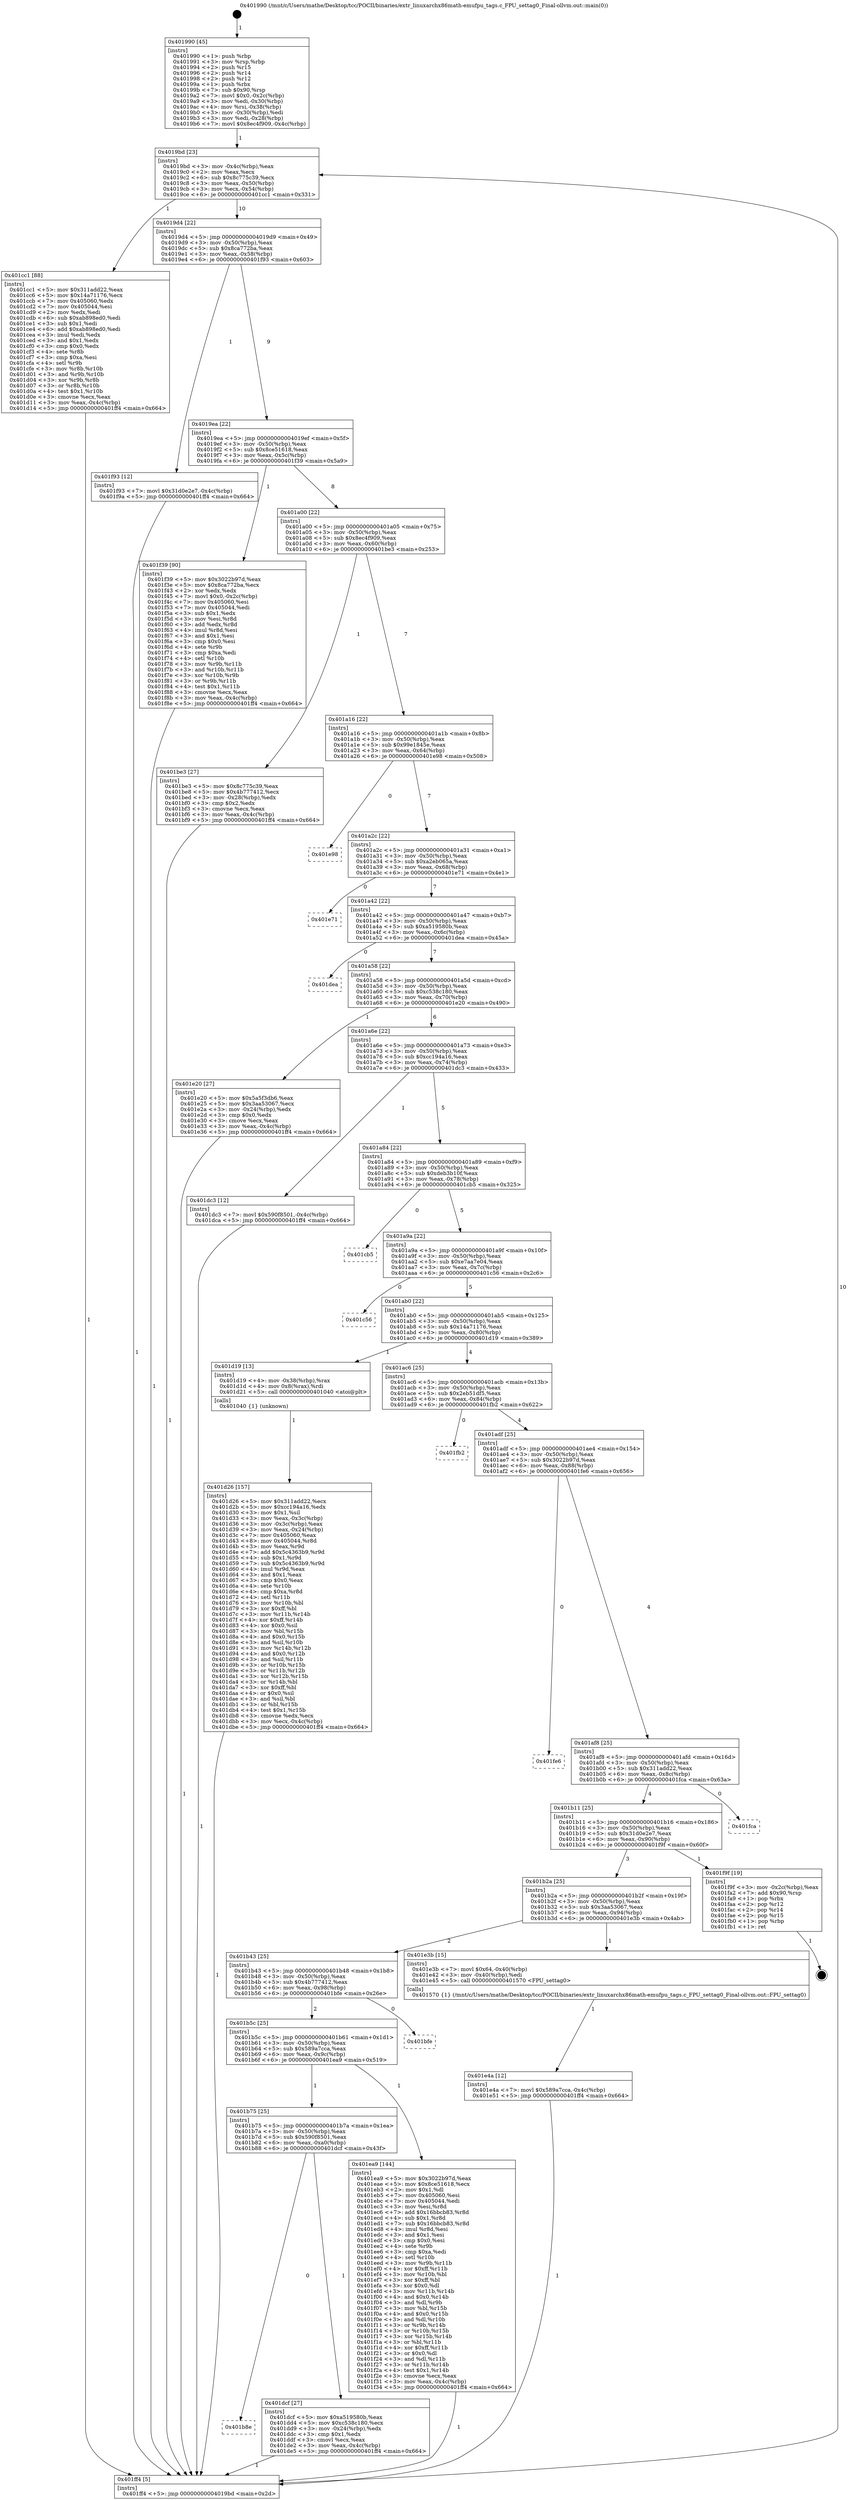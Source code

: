 digraph "0x401990" {
  label = "0x401990 (/mnt/c/Users/mathe/Desktop/tcc/POCII/binaries/extr_linuxarchx86math-emufpu_tags.c_FPU_settag0_Final-ollvm.out::main(0))"
  labelloc = "t"
  node[shape=record]

  Entry [label="",width=0.3,height=0.3,shape=circle,fillcolor=black,style=filled]
  "0x4019bd" [label="{
     0x4019bd [23]\l
     | [instrs]\l
     &nbsp;&nbsp;0x4019bd \<+3\>: mov -0x4c(%rbp),%eax\l
     &nbsp;&nbsp;0x4019c0 \<+2\>: mov %eax,%ecx\l
     &nbsp;&nbsp;0x4019c2 \<+6\>: sub $0x8c775c39,%ecx\l
     &nbsp;&nbsp;0x4019c8 \<+3\>: mov %eax,-0x50(%rbp)\l
     &nbsp;&nbsp;0x4019cb \<+3\>: mov %ecx,-0x54(%rbp)\l
     &nbsp;&nbsp;0x4019ce \<+6\>: je 0000000000401cc1 \<main+0x331\>\l
  }"]
  "0x401cc1" [label="{
     0x401cc1 [88]\l
     | [instrs]\l
     &nbsp;&nbsp;0x401cc1 \<+5\>: mov $0x311add22,%eax\l
     &nbsp;&nbsp;0x401cc6 \<+5\>: mov $0x14a71176,%ecx\l
     &nbsp;&nbsp;0x401ccb \<+7\>: mov 0x405060,%edx\l
     &nbsp;&nbsp;0x401cd2 \<+7\>: mov 0x405044,%esi\l
     &nbsp;&nbsp;0x401cd9 \<+2\>: mov %edx,%edi\l
     &nbsp;&nbsp;0x401cdb \<+6\>: sub $0xab898ed0,%edi\l
     &nbsp;&nbsp;0x401ce1 \<+3\>: sub $0x1,%edi\l
     &nbsp;&nbsp;0x401ce4 \<+6\>: add $0xab898ed0,%edi\l
     &nbsp;&nbsp;0x401cea \<+3\>: imul %edi,%edx\l
     &nbsp;&nbsp;0x401ced \<+3\>: and $0x1,%edx\l
     &nbsp;&nbsp;0x401cf0 \<+3\>: cmp $0x0,%edx\l
     &nbsp;&nbsp;0x401cf3 \<+4\>: sete %r8b\l
     &nbsp;&nbsp;0x401cf7 \<+3\>: cmp $0xa,%esi\l
     &nbsp;&nbsp;0x401cfa \<+4\>: setl %r9b\l
     &nbsp;&nbsp;0x401cfe \<+3\>: mov %r8b,%r10b\l
     &nbsp;&nbsp;0x401d01 \<+3\>: and %r9b,%r10b\l
     &nbsp;&nbsp;0x401d04 \<+3\>: xor %r9b,%r8b\l
     &nbsp;&nbsp;0x401d07 \<+3\>: or %r8b,%r10b\l
     &nbsp;&nbsp;0x401d0a \<+4\>: test $0x1,%r10b\l
     &nbsp;&nbsp;0x401d0e \<+3\>: cmovne %ecx,%eax\l
     &nbsp;&nbsp;0x401d11 \<+3\>: mov %eax,-0x4c(%rbp)\l
     &nbsp;&nbsp;0x401d14 \<+5\>: jmp 0000000000401ff4 \<main+0x664\>\l
  }"]
  "0x4019d4" [label="{
     0x4019d4 [22]\l
     | [instrs]\l
     &nbsp;&nbsp;0x4019d4 \<+5\>: jmp 00000000004019d9 \<main+0x49\>\l
     &nbsp;&nbsp;0x4019d9 \<+3\>: mov -0x50(%rbp),%eax\l
     &nbsp;&nbsp;0x4019dc \<+5\>: sub $0x8ca772ba,%eax\l
     &nbsp;&nbsp;0x4019e1 \<+3\>: mov %eax,-0x58(%rbp)\l
     &nbsp;&nbsp;0x4019e4 \<+6\>: je 0000000000401f93 \<main+0x603\>\l
  }"]
  Exit [label="",width=0.3,height=0.3,shape=circle,fillcolor=black,style=filled,peripheries=2]
  "0x401f93" [label="{
     0x401f93 [12]\l
     | [instrs]\l
     &nbsp;&nbsp;0x401f93 \<+7\>: movl $0x31d0e2e7,-0x4c(%rbp)\l
     &nbsp;&nbsp;0x401f9a \<+5\>: jmp 0000000000401ff4 \<main+0x664\>\l
  }"]
  "0x4019ea" [label="{
     0x4019ea [22]\l
     | [instrs]\l
     &nbsp;&nbsp;0x4019ea \<+5\>: jmp 00000000004019ef \<main+0x5f\>\l
     &nbsp;&nbsp;0x4019ef \<+3\>: mov -0x50(%rbp),%eax\l
     &nbsp;&nbsp;0x4019f2 \<+5\>: sub $0x8ce51618,%eax\l
     &nbsp;&nbsp;0x4019f7 \<+3\>: mov %eax,-0x5c(%rbp)\l
     &nbsp;&nbsp;0x4019fa \<+6\>: je 0000000000401f39 \<main+0x5a9\>\l
  }"]
  "0x401e4a" [label="{
     0x401e4a [12]\l
     | [instrs]\l
     &nbsp;&nbsp;0x401e4a \<+7\>: movl $0x589a7cca,-0x4c(%rbp)\l
     &nbsp;&nbsp;0x401e51 \<+5\>: jmp 0000000000401ff4 \<main+0x664\>\l
  }"]
  "0x401f39" [label="{
     0x401f39 [90]\l
     | [instrs]\l
     &nbsp;&nbsp;0x401f39 \<+5\>: mov $0x3022b97d,%eax\l
     &nbsp;&nbsp;0x401f3e \<+5\>: mov $0x8ca772ba,%ecx\l
     &nbsp;&nbsp;0x401f43 \<+2\>: xor %edx,%edx\l
     &nbsp;&nbsp;0x401f45 \<+7\>: movl $0x0,-0x2c(%rbp)\l
     &nbsp;&nbsp;0x401f4c \<+7\>: mov 0x405060,%esi\l
     &nbsp;&nbsp;0x401f53 \<+7\>: mov 0x405044,%edi\l
     &nbsp;&nbsp;0x401f5a \<+3\>: sub $0x1,%edx\l
     &nbsp;&nbsp;0x401f5d \<+3\>: mov %esi,%r8d\l
     &nbsp;&nbsp;0x401f60 \<+3\>: add %edx,%r8d\l
     &nbsp;&nbsp;0x401f63 \<+4\>: imul %r8d,%esi\l
     &nbsp;&nbsp;0x401f67 \<+3\>: and $0x1,%esi\l
     &nbsp;&nbsp;0x401f6a \<+3\>: cmp $0x0,%esi\l
     &nbsp;&nbsp;0x401f6d \<+4\>: sete %r9b\l
     &nbsp;&nbsp;0x401f71 \<+3\>: cmp $0xa,%edi\l
     &nbsp;&nbsp;0x401f74 \<+4\>: setl %r10b\l
     &nbsp;&nbsp;0x401f78 \<+3\>: mov %r9b,%r11b\l
     &nbsp;&nbsp;0x401f7b \<+3\>: and %r10b,%r11b\l
     &nbsp;&nbsp;0x401f7e \<+3\>: xor %r10b,%r9b\l
     &nbsp;&nbsp;0x401f81 \<+3\>: or %r9b,%r11b\l
     &nbsp;&nbsp;0x401f84 \<+4\>: test $0x1,%r11b\l
     &nbsp;&nbsp;0x401f88 \<+3\>: cmovne %ecx,%eax\l
     &nbsp;&nbsp;0x401f8b \<+3\>: mov %eax,-0x4c(%rbp)\l
     &nbsp;&nbsp;0x401f8e \<+5\>: jmp 0000000000401ff4 \<main+0x664\>\l
  }"]
  "0x401a00" [label="{
     0x401a00 [22]\l
     | [instrs]\l
     &nbsp;&nbsp;0x401a00 \<+5\>: jmp 0000000000401a05 \<main+0x75\>\l
     &nbsp;&nbsp;0x401a05 \<+3\>: mov -0x50(%rbp),%eax\l
     &nbsp;&nbsp;0x401a08 \<+5\>: sub $0x8ec4f909,%eax\l
     &nbsp;&nbsp;0x401a0d \<+3\>: mov %eax,-0x60(%rbp)\l
     &nbsp;&nbsp;0x401a10 \<+6\>: je 0000000000401be3 \<main+0x253\>\l
  }"]
  "0x401b8e" [label="{
     0x401b8e\l
  }", style=dashed]
  "0x401be3" [label="{
     0x401be3 [27]\l
     | [instrs]\l
     &nbsp;&nbsp;0x401be3 \<+5\>: mov $0x8c775c39,%eax\l
     &nbsp;&nbsp;0x401be8 \<+5\>: mov $0x4b777412,%ecx\l
     &nbsp;&nbsp;0x401bed \<+3\>: mov -0x28(%rbp),%edx\l
     &nbsp;&nbsp;0x401bf0 \<+3\>: cmp $0x2,%edx\l
     &nbsp;&nbsp;0x401bf3 \<+3\>: cmovne %ecx,%eax\l
     &nbsp;&nbsp;0x401bf6 \<+3\>: mov %eax,-0x4c(%rbp)\l
     &nbsp;&nbsp;0x401bf9 \<+5\>: jmp 0000000000401ff4 \<main+0x664\>\l
  }"]
  "0x401a16" [label="{
     0x401a16 [22]\l
     | [instrs]\l
     &nbsp;&nbsp;0x401a16 \<+5\>: jmp 0000000000401a1b \<main+0x8b\>\l
     &nbsp;&nbsp;0x401a1b \<+3\>: mov -0x50(%rbp),%eax\l
     &nbsp;&nbsp;0x401a1e \<+5\>: sub $0x99e1845e,%eax\l
     &nbsp;&nbsp;0x401a23 \<+3\>: mov %eax,-0x64(%rbp)\l
     &nbsp;&nbsp;0x401a26 \<+6\>: je 0000000000401e98 \<main+0x508\>\l
  }"]
  "0x401ff4" [label="{
     0x401ff4 [5]\l
     | [instrs]\l
     &nbsp;&nbsp;0x401ff4 \<+5\>: jmp 00000000004019bd \<main+0x2d\>\l
  }"]
  "0x401990" [label="{
     0x401990 [45]\l
     | [instrs]\l
     &nbsp;&nbsp;0x401990 \<+1\>: push %rbp\l
     &nbsp;&nbsp;0x401991 \<+3\>: mov %rsp,%rbp\l
     &nbsp;&nbsp;0x401994 \<+2\>: push %r15\l
     &nbsp;&nbsp;0x401996 \<+2\>: push %r14\l
     &nbsp;&nbsp;0x401998 \<+2\>: push %r12\l
     &nbsp;&nbsp;0x40199a \<+1\>: push %rbx\l
     &nbsp;&nbsp;0x40199b \<+7\>: sub $0x90,%rsp\l
     &nbsp;&nbsp;0x4019a2 \<+7\>: movl $0x0,-0x2c(%rbp)\l
     &nbsp;&nbsp;0x4019a9 \<+3\>: mov %edi,-0x30(%rbp)\l
     &nbsp;&nbsp;0x4019ac \<+4\>: mov %rsi,-0x38(%rbp)\l
     &nbsp;&nbsp;0x4019b0 \<+3\>: mov -0x30(%rbp),%edi\l
     &nbsp;&nbsp;0x4019b3 \<+3\>: mov %edi,-0x28(%rbp)\l
     &nbsp;&nbsp;0x4019b6 \<+7\>: movl $0x8ec4f909,-0x4c(%rbp)\l
  }"]
  "0x401dcf" [label="{
     0x401dcf [27]\l
     | [instrs]\l
     &nbsp;&nbsp;0x401dcf \<+5\>: mov $0xa519580b,%eax\l
     &nbsp;&nbsp;0x401dd4 \<+5\>: mov $0xc538c180,%ecx\l
     &nbsp;&nbsp;0x401dd9 \<+3\>: mov -0x24(%rbp),%edx\l
     &nbsp;&nbsp;0x401ddc \<+3\>: cmp $0x1,%edx\l
     &nbsp;&nbsp;0x401ddf \<+3\>: cmovl %ecx,%eax\l
     &nbsp;&nbsp;0x401de2 \<+3\>: mov %eax,-0x4c(%rbp)\l
     &nbsp;&nbsp;0x401de5 \<+5\>: jmp 0000000000401ff4 \<main+0x664\>\l
  }"]
  "0x401e98" [label="{
     0x401e98\l
  }", style=dashed]
  "0x401a2c" [label="{
     0x401a2c [22]\l
     | [instrs]\l
     &nbsp;&nbsp;0x401a2c \<+5\>: jmp 0000000000401a31 \<main+0xa1\>\l
     &nbsp;&nbsp;0x401a31 \<+3\>: mov -0x50(%rbp),%eax\l
     &nbsp;&nbsp;0x401a34 \<+5\>: sub $0xa2eb065a,%eax\l
     &nbsp;&nbsp;0x401a39 \<+3\>: mov %eax,-0x68(%rbp)\l
     &nbsp;&nbsp;0x401a3c \<+6\>: je 0000000000401e71 \<main+0x4e1\>\l
  }"]
  "0x401b75" [label="{
     0x401b75 [25]\l
     | [instrs]\l
     &nbsp;&nbsp;0x401b75 \<+5\>: jmp 0000000000401b7a \<main+0x1ea\>\l
     &nbsp;&nbsp;0x401b7a \<+3\>: mov -0x50(%rbp),%eax\l
     &nbsp;&nbsp;0x401b7d \<+5\>: sub $0x590f8501,%eax\l
     &nbsp;&nbsp;0x401b82 \<+6\>: mov %eax,-0xa0(%rbp)\l
     &nbsp;&nbsp;0x401b88 \<+6\>: je 0000000000401dcf \<main+0x43f\>\l
  }"]
  "0x401e71" [label="{
     0x401e71\l
  }", style=dashed]
  "0x401a42" [label="{
     0x401a42 [22]\l
     | [instrs]\l
     &nbsp;&nbsp;0x401a42 \<+5\>: jmp 0000000000401a47 \<main+0xb7\>\l
     &nbsp;&nbsp;0x401a47 \<+3\>: mov -0x50(%rbp),%eax\l
     &nbsp;&nbsp;0x401a4a \<+5\>: sub $0xa519580b,%eax\l
     &nbsp;&nbsp;0x401a4f \<+3\>: mov %eax,-0x6c(%rbp)\l
     &nbsp;&nbsp;0x401a52 \<+6\>: je 0000000000401dea \<main+0x45a\>\l
  }"]
  "0x401ea9" [label="{
     0x401ea9 [144]\l
     | [instrs]\l
     &nbsp;&nbsp;0x401ea9 \<+5\>: mov $0x3022b97d,%eax\l
     &nbsp;&nbsp;0x401eae \<+5\>: mov $0x8ce51618,%ecx\l
     &nbsp;&nbsp;0x401eb3 \<+2\>: mov $0x1,%dl\l
     &nbsp;&nbsp;0x401eb5 \<+7\>: mov 0x405060,%esi\l
     &nbsp;&nbsp;0x401ebc \<+7\>: mov 0x405044,%edi\l
     &nbsp;&nbsp;0x401ec3 \<+3\>: mov %esi,%r8d\l
     &nbsp;&nbsp;0x401ec6 \<+7\>: add $0x16bbcb83,%r8d\l
     &nbsp;&nbsp;0x401ecd \<+4\>: sub $0x1,%r8d\l
     &nbsp;&nbsp;0x401ed1 \<+7\>: sub $0x16bbcb83,%r8d\l
     &nbsp;&nbsp;0x401ed8 \<+4\>: imul %r8d,%esi\l
     &nbsp;&nbsp;0x401edc \<+3\>: and $0x1,%esi\l
     &nbsp;&nbsp;0x401edf \<+3\>: cmp $0x0,%esi\l
     &nbsp;&nbsp;0x401ee2 \<+4\>: sete %r9b\l
     &nbsp;&nbsp;0x401ee6 \<+3\>: cmp $0xa,%edi\l
     &nbsp;&nbsp;0x401ee9 \<+4\>: setl %r10b\l
     &nbsp;&nbsp;0x401eed \<+3\>: mov %r9b,%r11b\l
     &nbsp;&nbsp;0x401ef0 \<+4\>: xor $0xff,%r11b\l
     &nbsp;&nbsp;0x401ef4 \<+3\>: mov %r10b,%bl\l
     &nbsp;&nbsp;0x401ef7 \<+3\>: xor $0xff,%bl\l
     &nbsp;&nbsp;0x401efa \<+3\>: xor $0x0,%dl\l
     &nbsp;&nbsp;0x401efd \<+3\>: mov %r11b,%r14b\l
     &nbsp;&nbsp;0x401f00 \<+4\>: and $0x0,%r14b\l
     &nbsp;&nbsp;0x401f04 \<+3\>: and %dl,%r9b\l
     &nbsp;&nbsp;0x401f07 \<+3\>: mov %bl,%r15b\l
     &nbsp;&nbsp;0x401f0a \<+4\>: and $0x0,%r15b\l
     &nbsp;&nbsp;0x401f0e \<+3\>: and %dl,%r10b\l
     &nbsp;&nbsp;0x401f11 \<+3\>: or %r9b,%r14b\l
     &nbsp;&nbsp;0x401f14 \<+3\>: or %r10b,%r15b\l
     &nbsp;&nbsp;0x401f17 \<+3\>: xor %r15b,%r14b\l
     &nbsp;&nbsp;0x401f1a \<+3\>: or %bl,%r11b\l
     &nbsp;&nbsp;0x401f1d \<+4\>: xor $0xff,%r11b\l
     &nbsp;&nbsp;0x401f21 \<+3\>: or $0x0,%dl\l
     &nbsp;&nbsp;0x401f24 \<+3\>: and %dl,%r11b\l
     &nbsp;&nbsp;0x401f27 \<+3\>: or %r11b,%r14b\l
     &nbsp;&nbsp;0x401f2a \<+4\>: test $0x1,%r14b\l
     &nbsp;&nbsp;0x401f2e \<+3\>: cmovne %ecx,%eax\l
     &nbsp;&nbsp;0x401f31 \<+3\>: mov %eax,-0x4c(%rbp)\l
     &nbsp;&nbsp;0x401f34 \<+5\>: jmp 0000000000401ff4 \<main+0x664\>\l
  }"]
  "0x401dea" [label="{
     0x401dea\l
  }", style=dashed]
  "0x401a58" [label="{
     0x401a58 [22]\l
     | [instrs]\l
     &nbsp;&nbsp;0x401a58 \<+5\>: jmp 0000000000401a5d \<main+0xcd\>\l
     &nbsp;&nbsp;0x401a5d \<+3\>: mov -0x50(%rbp),%eax\l
     &nbsp;&nbsp;0x401a60 \<+5\>: sub $0xc538c180,%eax\l
     &nbsp;&nbsp;0x401a65 \<+3\>: mov %eax,-0x70(%rbp)\l
     &nbsp;&nbsp;0x401a68 \<+6\>: je 0000000000401e20 \<main+0x490\>\l
  }"]
  "0x401b5c" [label="{
     0x401b5c [25]\l
     | [instrs]\l
     &nbsp;&nbsp;0x401b5c \<+5\>: jmp 0000000000401b61 \<main+0x1d1\>\l
     &nbsp;&nbsp;0x401b61 \<+3\>: mov -0x50(%rbp),%eax\l
     &nbsp;&nbsp;0x401b64 \<+5\>: sub $0x589a7cca,%eax\l
     &nbsp;&nbsp;0x401b69 \<+6\>: mov %eax,-0x9c(%rbp)\l
     &nbsp;&nbsp;0x401b6f \<+6\>: je 0000000000401ea9 \<main+0x519\>\l
  }"]
  "0x401e20" [label="{
     0x401e20 [27]\l
     | [instrs]\l
     &nbsp;&nbsp;0x401e20 \<+5\>: mov $0x5a5f3db6,%eax\l
     &nbsp;&nbsp;0x401e25 \<+5\>: mov $0x3aa53067,%ecx\l
     &nbsp;&nbsp;0x401e2a \<+3\>: mov -0x24(%rbp),%edx\l
     &nbsp;&nbsp;0x401e2d \<+3\>: cmp $0x0,%edx\l
     &nbsp;&nbsp;0x401e30 \<+3\>: cmove %ecx,%eax\l
     &nbsp;&nbsp;0x401e33 \<+3\>: mov %eax,-0x4c(%rbp)\l
     &nbsp;&nbsp;0x401e36 \<+5\>: jmp 0000000000401ff4 \<main+0x664\>\l
  }"]
  "0x401a6e" [label="{
     0x401a6e [22]\l
     | [instrs]\l
     &nbsp;&nbsp;0x401a6e \<+5\>: jmp 0000000000401a73 \<main+0xe3\>\l
     &nbsp;&nbsp;0x401a73 \<+3\>: mov -0x50(%rbp),%eax\l
     &nbsp;&nbsp;0x401a76 \<+5\>: sub $0xcc194a16,%eax\l
     &nbsp;&nbsp;0x401a7b \<+3\>: mov %eax,-0x74(%rbp)\l
     &nbsp;&nbsp;0x401a7e \<+6\>: je 0000000000401dc3 \<main+0x433\>\l
  }"]
  "0x401bfe" [label="{
     0x401bfe\l
  }", style=dashed]
  "0x401dc3" [label="{
     0x401dc3 [12]\l
     | [instrs]\l
     &nbsp;&nbsp;0x401dc3 \<+7\>: movl $0x590f8501,-0x4c(%rbp)\l
     &nbsp;&nbsp;0x401dca \<+5\>: jmp 0000000000401ff4 \<main+0x664\>\l
  }"]
  "0x401a84" [label="{
     0x401a84 [22]\l
     | [instrs]\l
     &nbsp;&nbsp;0x401a84 \<+5\>: jmp 0000000000401a89 \<main+0xf9\>\l
     &nbsp;&nbsp;0x401a89 \<+3\>: mov -0x50(%rbp),%eax\l
     &nbsp;&nbsp;0x401a8c \<+5\>: sub $0xdeb3b10f,%eax\l
     &nbsp;&nbsp;0x401a91 \<+3\>: mov %eax,-0x78(%rbp)\l
     &nbsp;&nbsp;0x401a94 \<+6\>: je 0000000000401cb5 \<main+0x325\>\l
  }"]
  "0x401b43" [label="{
     0x401b43 [25]\l
     | [instrs]\l
     &nbsp;&nbsp;0x401b43 \<+5\>: jmp 0000000000401b48 \<main+0x1b8\>\l
     &nbsp;&nbsp;0x401b48 \<+3\>: mov -0x50(%rbp),%eax\l
     &nbsp;&nbsp;0x401b4b \<+5\>: sub $0x4b777412,%eax\l
     &nbsp;&nbsp;0x401b50 \<+6\>: mov %eax,-0x98(%rbp)\l
     &nbsp;&nbsp;0x401b56 \<+6\>: je 0000000000401bfe \<main+0x26e\>\l
  }"]
  "0x401cb5" [label="{
     0x401cb5\l
  }", style=dashed]
  "0x401a9a" [label="{
     0x401a9a [22]\l
     | [instrs]\l
     &nbsp;&nbsp;0x401a9a \<+5\>: jmp 0000000000401a9f \<main+0x10f\>\l
     &nbsp;&nbsp;0x401a9f \<+3\>: mov -0x50(%rbp),%eax\l
     &nbsp;&nbsp;0x401aa2 \<+5\>: sub $0xe7aa7e04,%eax\l
     &nbsp;&nbsp;0x401aa7 \<+3\>: mov %eax,-0x7c(%rbp)\l
     &nbsp;&nbsp;0x401aaa \<+6\>: je 0000000000401c56 \<main+0x2c6\>\l
  }"]
  "0x401e3b" [label="{
     0x401e3b [15]\l
     | [instrs]\l
     &nbsp;&nbsp;0x401e3b \<+7\>: movl $0x64,-0x40(%rbp)\l
     &nbsp;&nbsp;0x401e42 \<+3\>: mov -0x40(%rbp),%edi\l
     &nbsp;&nbsp;0x401e45 \<+5\>: call 0000000000401570 \<FPU_settag0\>\l
     | [calls]\l
     &nbsp;&nbsp;0x401570 \{1\} (/mnt/c/Users/mathe/Desktop/tcc/POCII/binaries/extr_linuxarchx86math-emufpu_tags.c_FPU_settag0_Final-ollvm.out::FPU_settag0)\l
  }"]
  "0x401c56" [label="{
     0x401c56\l
  }", style=dashed]
  "0x401ab0" [label="{
     0x401ab0 [22]\l
     | [instrs]\l
     &nbsp;&nbsp;0x401ab0 \<+5\>: jmp 0000000000401ab5 \<main+0x125\>\l
     &nbsp;&nbsp;0x401ab5 \<+3\>: mov -0x50(%rbp),%eax\l
     &nbsp;&nbsp;0x401ab8 \<+5\>: sub $0x14a71176,%eax\l
     &nbsp;&nbsp;0x401abd \<+3\>: mov %eax,-0x80(%rbp)\l
     &nbsp;&nbsp;0x401ac0 \<+6\>: je 0000000000401d19 \<main+0x389\>\l
  }"]
  "0x401b2a" [label="{
     0x401b2a [25]\l
     | [instrs]\l
     &nbsp;&nbsp;0x401b2a \<+5\>: jmp 0000000000401b2f \<main+0x19f\>\l
     &nbsp;&nbsp;0x401b2f \<+3\>: mov -0x50(%rbp),%eax\l
     &nbsp;&nbsp;0x401b32 \<+5\>: sub $0x3aa53067,%eax\l
     &nbsp;&nbsp;0x401b37 \<+6\>: mov %eax,-0x94(%rbp)\l
     &nbsp;&nbsp;0x401b3d \<+6\>: je 0000000000401e3b \<main+0x4ab\>\l
  }"]
  "0x401d19" [label="{
     0x401d19 [13]\l
     | [instrs]\l
     &nbsp;&nbsp;0x401d19 \<+4\>: mov -0x38(%rbp),%rax\l
     &nbsp;&nbsp;0x401d1d \<+4\>: mov 0x8(%rax),%rdi\l
     &nbsp;&nbsp;0x401d21 \<+5\>: call 0000000000401040 \<atoi@plt\>\l
     | [calls]\l
     &nbsp;&nbsp;0x401040 \{1\} (unknown)\l
  }"]
  "0x401ac6" [label="{
     0x401ac6 [25]\l
     | [instrs]\l
     &nbsp;&nbsp;0x401ac6 \<+5\>: jmp 0000000000401acb \<main+0x13b\>\l
     &nbsp;&nbsp;0x401acb \<+3\>: mov -0x50(%rbp),%eax\l
     &nbsp;&nbsp;0x401ace \<+5\>: sub $0x2eb51df5,%eax\l
     &nbsp;&nbsp;0x401ad3 \<+6\>: mov %eax,-0x84(%rbp)\l
     &nbsp;&nbsp;0x401ad9 \<+6\>: je 0000000000401fb2 \<main+0x622\>\l
  }"]
  "0x401d26" [label="{
     0x401d26 [157]\l
     | [instrs]\l
     &nbsp;&nbsp;0x401d26 \<+5\>: mov $0x311add22,%ecx\l
     &nbsp;&nbsp;0x401d2b \<+5\>: mov $0xcc194a16,%edx\l
     &nbsp;&nbsp;0x401d30 \<+3\>: mov $0x1,%sil\l
     &nbsp;&nbsp;0x401d33 \<+3\>: mov %eax,-0x3c(%rbp)\l
     &nbsp;&nbsp;0x401d36 \<+3\>: mov -0x3c(%rbp),%eax\l
     &nbsp;&nbsp;0x401d39 \<+3\>: mov %eax,-0x24(%rbp)\l
     &nbsp;&nbsp;0x401d3c \<+7\>: mov 0x405060,%eax\l
     &nbsp;&nbsp;0x401d43 \<+8\>: mov 0x405044,%r8d\l
     &nbsp;&nbsp;0x401d4b \<+3\>: mov %eax,%r9d\l
     &nbsp;&nbsp;0x401d4e \<+7\>: add $0x5c4363b9,%r9d\l
     &nbsp;&nbsp;0x401d55 \<+4\>: sub $0x1,%r9d\l
     &nbsp;&nbsp;0x401d59 \<+7\>: sub $0x5c4363b9,%r9d\l
     &nbsp;&nbsp;0x401d60 \<+4\>: imul %r9d,%eax\l
     &nbsp;&nbsp;0x401d64 \<+3\>: and $0x1,%eax\l
     &nbsp;&nbsp;0x401d67 \<+3\>: cmp $0x0,%eax\l
     &nbsp;&nbsp;0x401d6a \<+4\>: sete %r10b\l
     &nbsp;&nbsp;0x401d6e \<+4\>: cmp $0xa,%r8d\l
     &nbsp;&nbsp;0x401d72 \<+4\>: setl %r11b\l
     &nbsp;&nbsp;0x401d76 \<+3\>: mov %r10b,%bl\l
     &nbsp;&nbsp;0x401d79 \<+3\>: xor $0xff,%bl\l
     &nbsp;&nbsp;0x401d7c \<+3\>: mov %r11b,%r14b\l
     &nbsp;&nbsp;0x401d7f \<+4\>: xor $0xff,%r14b\l
     &nbsp;&nbsp;0x401d83 \<+4\>: xor $0x0,%sil\l
     &nbsp;&nbsp;0x401d87 \<+3\>: mov %bl,%r15b\l
     &nbsp;&nbsp;0x401d8a \<+4\>: and $0x0,%r15b\l
     &nbsp;&nbsp;0x401d8e \<+3\>: and %sil,%r10b\l
     &nbsp;&nbsp;0x401d91 \<+3\>: mov %r14b,%r12b\l
     &nbsp;&nbsp;0x401d94 \<+4\>: and $0x0,%r12b\l
     &nbsp;&nbsp;0x401d98 \<+3\>: and %sil,%r11b\l
     &nbsp;&nbsp;0x401d9b \<+3\>: or %r10b,%r15b\l
     &nbsp;&nbsp;0x401d9e \<+3\>: or %r11b,%r12b\l
     &nbsp;&nbsp;0x401da1 \<+3\>: xor %r12b,%r15b\l
     &nbsp;&nbsp;0x401da4 \<+3\>: or %r14b,%bl\l
     &nbsp;&nbsp;0x401da7 \<+3\>: xor $0xff,%bl\l
     &nbsp;&nbsp;0x401daa \<+4\>: or $0x0,%sil\l
     &nbsp;&nbsp;0x401dae \<+3\>: and %sil,%bl\l
     &nbsp;&nbsp;0x401db1 \<+3\>: or %bl,%r15b\l
     &nbsp;&nbsp;0x401db4 \<+4\>: test $0x1,%r15b\l
     &nbsp;&nbsp;0x401db8 \<+3\>: cmovne %edx,%ecx\l
     &nbsp;&nbsp;0x401dbb \<+3\>: mov %ecx,-0x4c(%rbp)\l
     &nbsp;&nbsp;0x401dbe \<+5\>: jmp 0000000000401ff4 \<main+0x664\>\l
  }"]
  "0x401f9f" [label="{
     0x401f9f [19]\l
     | [instrs]\l
     &nbsp;&nbsp;0x401f9f \<+3\>: mov -0x2c(%rbp),%eax\l
     &nbsp;&nbsp;0x401fa2 \<+7\>: add $0x90,%rsp\l
     &nbsp;&nbsp;0x401fa9 \<+1\>: pop %rbx\l
     &nbsp;&nbsp;0x401faa \<+2\>: pop %r12\l
     &nbsp;&nbsp;0x401fac \<+2\>: pop %r14\l
     &nbsp;&nbsp;0x401fae \<+2\>: pop %r15\l
     &nbsp;&nbsp;0x401fb0 \<+1\>: pop %rbp\l
     &nbsp;&nbsp;0x401fb1 \<+1\>: ret\l
  }"]
  "0x401fb2" [label="{
     0x401fb2\l
  }", style=dashed]
  "0x401adf" [label="{
     0x401adf [25]\l
     | [instrs]\l
     &nbsp;&nbsp;0x401adf \<+5\>: jmp 0000000000401ae4 \<main+0x154\>\l
     &nbsp;&nbsp;0x401ae4 \<+3\>: mov -0x50(%rbp),%eax\l
     &nbsp;&nbsp;0x401ae7 \<+5\>: sub $0x3022b97d,%eax\l
     &nbsp;&nbsp;0x401aec \<+6\>: mov %eax,-0x88(%rbp)\l
     &nbsp;&nbsp;0x401af2 \<+6\>: je 0000000000401fe6 \<main+0x656\>\l
  }"]
  "0x401b11" [label="{
     0x401b11 [25]\l
     | [instrs]\l
     &nbsp;&nbsp;0x401b11 \<+5\>: jmp 0000000000401b16 \<main+0x186\>\l
     &nbsp;&nbsp;0x401b16 \<+3\>: mov -0x50(%rbp),%eax\l
     &nbsp;&nbsp;0x401b19 \<+5\>: sub $0x31d0e2e7,%eax\l
     &nbsp;&nbsp;0x401b1e \<+6\>: mov %eax,-0x90(%rbp)\l
     &nbsp;&nbsp;0x401b24 \<+6\>: je 0000000000401f9f \<main+0x60f\>\l
  }"]
  "0x401fe6" [label="{
     0x401fe6\l
  }", style=dashed]
  "0x401af8" [label="{
     0x401af8 [25]\l
     | [instrs]\l
     &nbsp;&nbsp;0x401af8 \<+5\>: jmp 0000000000401afd \<main+0x16d\>\l
     &nbsp;&nbsp;0x401afd \<+3\>: mov -0x50(%rbp),%eax\l
     &nbsp;&nbsp;0x401b00 \<+5\>: sub $0x311add22,%eax\l
     &nbsp;&nbsp;0x401b05 \<+6\>: mov %eax,-0x8c(%rbp)\l
     &nbsp;&nbsp;0x401b0b \<+6\>: je 0000000000401fca \<main+0x63a\>\l
  }"]
  "0x401fca" [label="{
     0x401fca\l
  }", style=dashed]
  Entry -> "0x401990" [label=" 1"]
  "0x4019bd" -> "0x401cc1" [label=" 1"]
  "0x4019bd" -> "0x4019d4" [label=" 10"]
  "0x401f9f" -> Exit [label=" 1"]
  "0x4019d4" -> "0x401f93" [label=" 1"]
  "0x4019d4" -> "0x4019ea" [label=" 9"]
  "0x401f93" -> "0x401ff4" [label=" 1"]
  "0x4019ea" -> "0x401f39" [label=" 1"]
  "0x4019ea" -> "0x401a00" [label=" 8"]
  "0x401f39" -> "0x401ff4" [label=" 1"]
  "0x401a00" -> "0x401be3" [label=" 1"]
  "0x401a00" -> "0x401a16" [label=" 7"]
  "0x401be3" -> "0x401ff4" [label=" 1"]
  "0x401990" -> "0x4019bd" [label=" 1"]
  "0x401ff4" -> "0x4019bd" [label=" 10"]
  "0x401cc1" -> "0x401ff4" [label=" 1"]
  "0x401ea9" -> "0x401ff4" [label=" 1"]
  "0x401a16" -> "0x401e98" [label=" 0"]
  "0x401a16" -> "0x401a2c" [label=" 7"]
  "0x401e4a" -> "0x401ff4" [label=" 1"]
  "0x401a2c" -> "0x401e71" [label=" 0"]
  "0x401a2c" -> "0x401a42" [label=" 7"]
  "0x401e20" -> "0x401ff4" [label=" 1"]
  "0x401a42" -> "0x401dea" [label=" 0"]
  "0x401a42" -> "0x401a58" [label=" 7"]
  "0x401dcf" -> "0x401ff4" [label=" 1"]
  "0x401a58" -> "0x401e20" [label=" 1"]
  "0x401a58" -> "0x401a6e" [label=" 6"]
  "0x401b75" -> "0x401dcf" [label=" 1"]
  "0x401a6e" -> "0x401dc3" [label=" 1"]
  "0x401a6e" -> "0x401a84" [label=" 5"]
  "0x401e3b" -> "0x401e4a" [label=" 1"]
  "0x401a84" -> "0x401cb5" [label=" 0"]
  "0x401a84" -> "0x401a9a" [label=" 5"]
  "0x401b5c" -> "0x401ea9" [label=" 1"]
  "0x401a9a" -> "0x401c56" [label=" 0"]
  "0x401a9a" -> "0x401ab0" [label=" 5"]
  "0x401b75" -> "0x401b8e" [label=" 0"]
  "0x401ab0" -> "0x401d19" [label=" 1"]
  "0x401ab0" -> "0x401ac6" [label=" 4"]
  "0x401d19" -> "0x401d26" [label=" 1"]
  "0x401d26" -> "0x401ff4" [label=" 1"]
  "0x401dc3" -> "0x401ff4" [label=" 1"]
  "0x401b43" -> "0x401bfe" [label=" 0"]
  "0x401ac6" -> "0x401fb2" [label=" 0"]
  "0x401ac6" -> "0x401adf" [label=" 4"]
  "0x401b5c" -> "0x401b75" [label=" 1"]
  "0x401adf" -> "0x401fe6" [label=" 0"]
  "0x401adf" -> "0x401af8" [label=" 4"]
  "0x401b2a" -> "0x401e3b" [label=" 1"]
  "0x401af8" -> "0x401fca" [label=" 0"]
  "0x401af8" -> "0x401b11" [label=" 4"]
  "0x401b2a" -> "0x401b43" [label=" 2"]
  "0x401b11" -> "0x401f9f" [label=" 1"]
  "0x401b11" -> "0x401b2a" [label=" 3"]
  "0x401b43" -> "0x401b5c" [label=" 2"]
}
